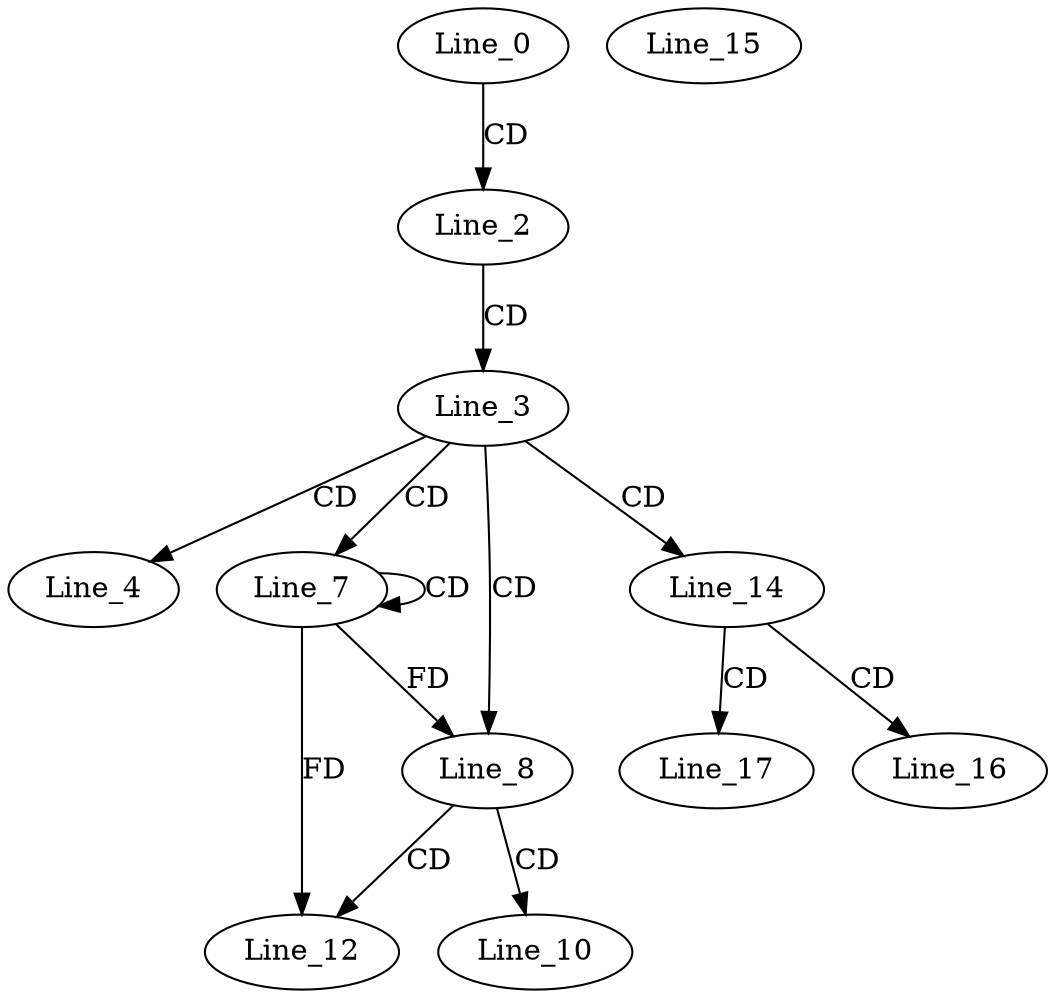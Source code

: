 digraph G {
  Line_0;
  Line_2;
  Line_3;
  Line_4;
  Line_7;
  Line_7;
  Line_8;
  Line_10;
  Line_12;
  Line_14;
  Line_14;
  Line_14;
  Line_15;
  Line_15;
  Line_15;
  Line_16;
  Line_17;
  Line_0 -> Line_2 [ label="CD" ];
  Line_2 -> Line_3 [ label="CD" ];
  Line_3 -> Line_4 [ label="CD" ];
  Line_3 -> Line_7 [ label="CD" ];
  Line_7 -> Line_7 [ label="CD" ];
  Line_3 -> Line_8 [ label="CD" ];
  Line_7 -> Line_8 [ label="FD" ];
  Line_8 -> Line_10 [ label="CD" ];
  Line_8 -> Line_12 [ label="CD" ];
  Line_7 -> Line_12 [ label="FD" ];
  Line_3 -> Line_14 [ label="CD" ];
  Line_14 -> Line_16 [ label="CD" ];
  Line_14 -> Line_17 [ label="CD" ];
}
